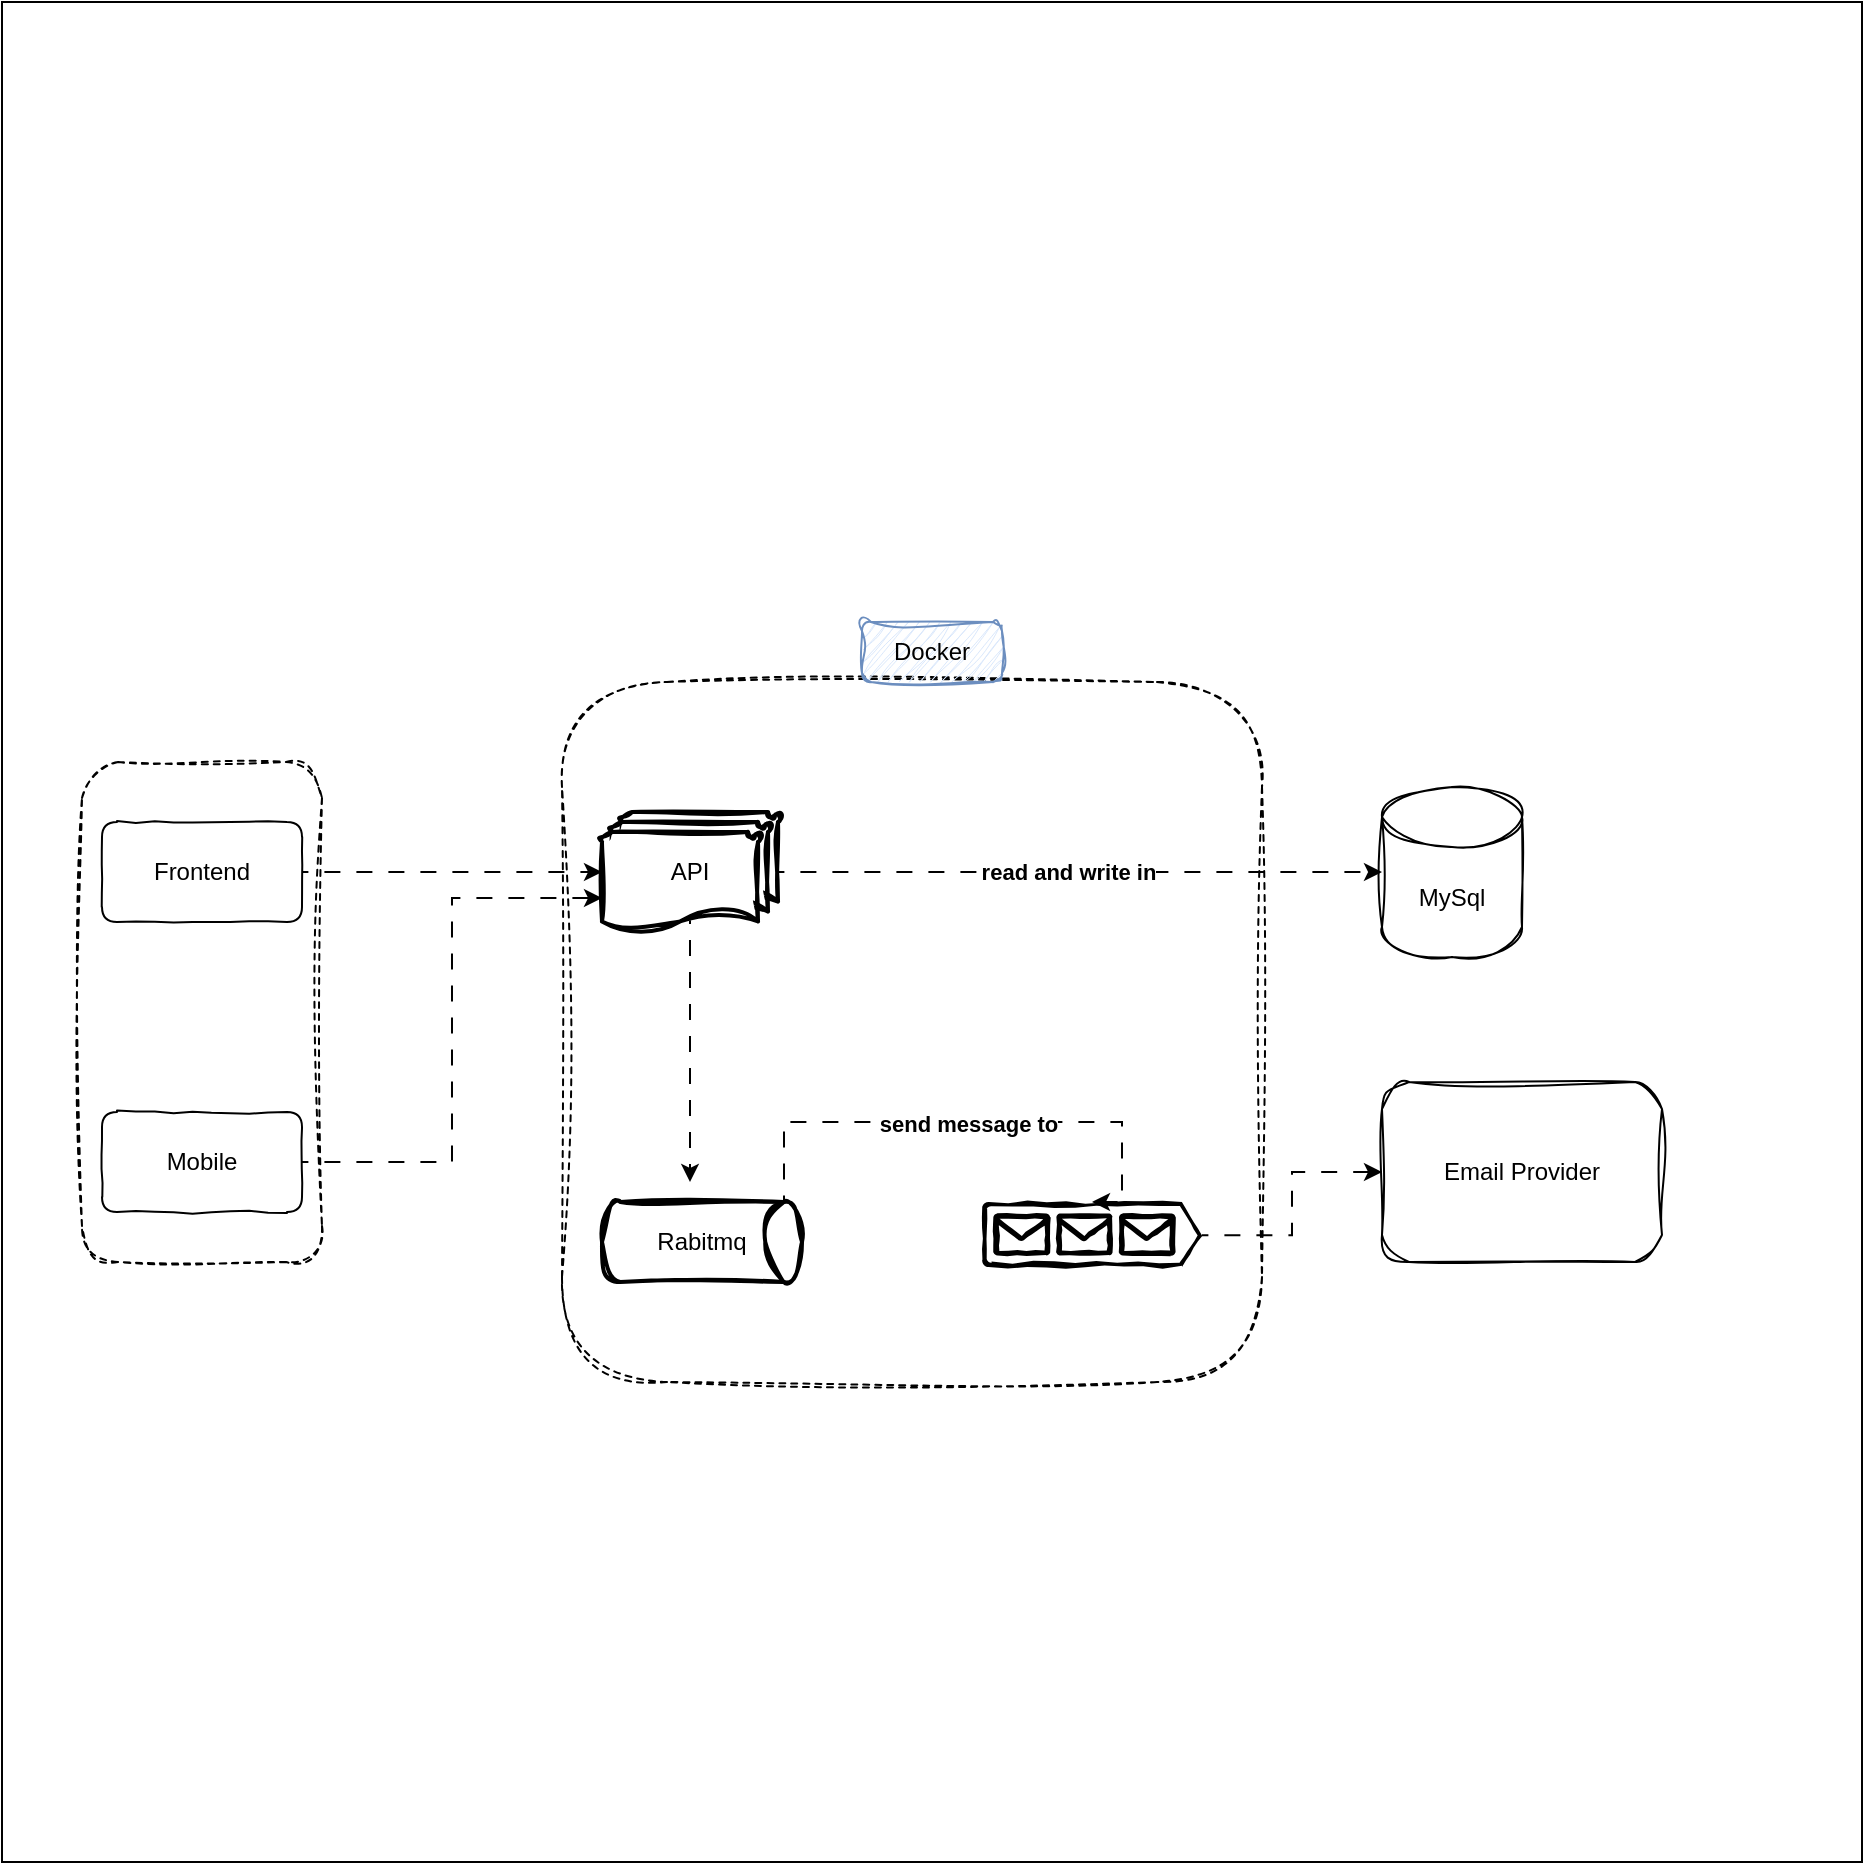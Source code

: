 <mxfile version="24.7.5">
  <diagram name="Flow" id="nE2qOdOcSx8qNVzde0AS">
    <mxGraphModel dx="1434" dy="738" grid="1" gridSize="10" guides="1" tooltips="1" connect="1" arrows="1" fold="1" page="1" pageScale="1" pageWidth="827" pageHeight="1169" math="0" shadow="0">
      <root>
        <mxCell id="0" />
        <mxCell id="1" parent="0" />
        <mxCell id="gXaxVtoaIGc4Zsm0qNW_-1" value="" style="whiteSpace=wrap;html=1;aspect=fixed;textShadow=0;labelBorderColor=none;gradientColor=none;rounded=0;" vertex="1" parent="1">
          <mxGeometry x="60" y="30" width="930" height="930" as="geometry" />
        </mxCell>
        <mxCell id="gXaxVtoaIGc4Zsm0qNW_-2" value="" style="rounded=1;whiteSpace=wrap;html=1;align=center;textShadow=0;labelBorderColor=none;sketch=1;curveFitting=1;jiggle=2;dashed=1;" vertex="1" parent="1">
          <mxGeometry x="340" y="370" width="350" height="350" as="geometry" />
        </mxCell>
        <mxCell id="gXaxVtoaIGc4Zsm0qNW_-3" value="" style="rounded=1;whiteSpace=wrap;html=1;textShadow=0;labelBorderColor=none;dashed=1;sketch=1;curveFitting=1;jiggle=2;" vertex="1" parent="1">
          <mxGeometry x="100" y="410" width="120" height="250" as="geometry" />
        </mxCell>
        <mxCell id="gXaxVtoaIGc4Zsm0qNW_-4" style="edgeStyle=orthogonalEdgeStyle;rounded=0;orthogonalLoop=1;jettySize=auto;html=1;exitX=1;exitY=0.5;exitDx=0;exitDy=0;orthogonal=0;ignoreEdge=0;noJump=0;enumerate=0;comic=0;movable=1;flowAnimation=1;textShadow=0;labelBorderColor=none;" edge="1" parent="1" source="gXaxVtoaIGc4Zsm0qNW_-5" target="gXaxVtoaIGc4Zsm0qNW_-11">
          <mxGeometry relative="1" as="geometry" />
        </mxCell>
        <mxCell id="gXaxVtoaIGc4Zsm0qNW_-5" value="Frontend" style="rounded=1;whiteSpace=wrap;html=1;textShadow=0;labelBorderColor=none;comic=1;jiggle=1;" vertex="1" parent="1">
          <mxGeometry x="110" y="440" width="100" height="50" as="geometry" />
        </mxCell>
        <mxCell id="gXaxVtoaIGc4Zsm0qNW_-6" value="Mobile" style="rounded=1;whiteSpace=wrap;html=1;textShadow=0;labelBorderColor=none;comic=1;" vertex="1" parent="1">
          <mxGeometry x="110" y="585" width="100" height="50" as="geometry" />
        </mxCell>
        <mxCell id="gXaxVtoaIGc4Zsm0qNW_-7" value="MySql" style="shape=cylinder3;whiteSpace=wrap;html=1;boundedLbl=1;backgroundOutline=1;size=15;textShadow=0;labelBorderColor=none;gradientColor=none;sketch=1;curveFitting=1;jiggle=2;autosize=0;enumerate=0;treeMoving=0;" vertex="1" parent="1">
          <mxGeometry x="750" y="422.5" width="70" height="85" as="geometry" />
        </mxCell>
        <mxCell id="gXaxVtoaIGc4Zsm0qNW_-8" style="edgeStyle=orthogonalEdgeStyle;rounded=0;orthogonalLoop=1;jettySize=auto;html=1;exitX=0.5;exitY=0.88;exitDx=0;exitDy=0;exitPerimeter=0;orthogonal=0;ignoreEdge=0;noJump=0;enumerate=0;comic=0;movable=1;flowAnimation=1;textShadow=0;labelBorderColor=none;" edge="1" parent="1" source="gXaxVtoaIGc4Zsm0qNW_-11">
          <mxGeometry relative="1" as="geometry">
            <mxPoint x="404" y="620" as="targetPoint" />
          </mxGeometry>
        </mxCell>
        <mxCell id="gXaxVtoaIGc4Zsm0qNW_-9" style="edgeStyle=orthogonalEdgeStyle;rounded=0;orthogonalLoop=1;jettySize=auto;html=1;exitX=1;exitY=0.5;exitDx=0;exitDy=0;exitPerimeter=0;orthogonal=0;ignoreEdge=0;noJump=0;enumerate=0;comic=0;movable=1;flowAnimation=1;textShadow=0;labelBorderColor=none;" edge="1" parent="1" source="gXaxVtoaIGc4Zsm0qNW_-11" target="gXaxVtoaIGc4Zsm0qNW_-7">
          <mxGeometry relative="1" as="geometry" />
        </mxCell>
        <mxCell id="gXaxVtoaIGc4Zsm0qNW_-10" value="&lt;b&gt;read and write in&lt;/b&gt;" style="edgeLabel;html=1;align=center;verticalAlign=middle;resizable=0;points=[];textShadow=0;labelBorderColor=none;" vertex="1" connectable="0" parent="gXaxVtoaIGc4Zsm0qNW_-9">
          <mxGeometry x="-0.04" relative="1" as="geometry">
            <mxPoint as="offset" />
          </mxGeometry>
        </mxCell>
        <mxCell id="gXaxVtoaIGc4Zsm0qNW_-11" value="API" style="strokeWidth=2;html=1;shape=mxgraph.flowchart.multi-document;whiteSpace=wrap;textShadow=0;labelBorderColor=none;sketch=1;curveFitting=1;jiggle=2;enumerate=0;treeMoving=0;treeFolding=0;resizeHeight=0;collapsible=0;container=0;snapToPoint=0;" vertex="1" parent="1">
          <mxGeometry x="360" y="435" width="88" height="60" as="geometry" />
        </mxCell>
        <mxCell id="gXaxVtoaIGc4Zsm0qNW_-12" value="Rabitmq" style="strokeWidth=2;html=1;shape=mxgraph.flowchart.direct_data;whiteSpace=wrap;textShadow=0;labelBorderColor=none;sketch=1;curveFitting=1;jiggle=2;shadow=0;" vertex="1" parent="1">
          <mxGeometry x="360" y="630" width="100" height="40" as="geometry" />
        </mxCell>
        <mxCell id="gXaxVtoaIGc4Zsm0qNW_-13" style="edgeStyle=orthogonalEdgeStyle;rounded=0;orthogonalLoop=1;jettySize=auto;html=1;exitX=1;exitY=0.51;exitDx=0;exitDy=0;exitPerimeter=0;entryX=0;entryY=0.5;entryDx=0;entryDy=0;flowAnimation=1;textShadow=0;labelBorderColor=none;" edge="1" parent="1" source="gXaxVtoaIGc4Zsm0qNW_-14" target="gXaxVtoaIGc4Zsm0qNW_-19">
          <mxGeometry relative="1" as="geometry" />
        </mxCell>
        <mxCell id="gXaxVtoaIGc4Zsm0qNW_-14" value="" style="verticalLabelPosition=bottom;html=1;verticalAlign=top;align=center;strokeColor=none;fillColor=#000000;shape=mxgraph.azure.queue_generic;pointerEvents=1;textShadow=0;labelBorderColor=none;collapsible=0;gradientColor=none;fillStyle=auto;noLabel=0;comic=1;" vertex="1" parent="1">
          <mxGeometry x="550" y="630" width="110" height="32.5" as="geometry" />
        </mxCell>
        <mxCell id="gXaxVtoaIGc4Zsm0qNW_-15" value="Docker" style="rounded=1;whiteSpace=wrap;html=1;fillColor=#dae8fc;strokeColor=#6c8ebf;textShadow=0;labelBorderColor=none;comic=1;sketch=1;curveFitting=1;jiggle=2;shadow=0;glass=0;" vertex="1" parent="1">
          <mxGeometry x="490" y="340" width="70" height="30" as="geometry" />
        </mxCell>
        <mxCell id="gXaxVtoaIGc4Zsm0qNW_-16" style="edgeStyle=orthogonalEdgeStyle;rounded=0;orthogonalLoop=1;jettySize=auto;html=1;exitX=0.91;exitY=0;exitDx=0;exitDy=0;exitPerimeter=0;entryX=0.5;entryY=0;entryDx=0;entryDy=0;entryPerimeter=0;orthogonal=0;ignoreEdge=0;noJump=0;enumerate=0;comic=0;movable=1;flowAnimation=1;textShadow=0;labelBorderColor=none;" edge="1" parent="1" source="gXaxVtoaIGc4Zsm0qNW_-12" target="gXaxVtoaIGc4Zsm0qNW_-14">
          <mxGeometry relative="1" as="geometry">
            <Array as="points">
              <mxPoint x="451" y="590" />
              <mxPoint x="620" y="590" />
            </Array>
          </mxGeometry>
        </mxCell>
        <mxCell id="gXaxVtoaIGc4Zsm0qNW_-17" value="&lt;b&gt;send message to&lt;/b&gt;" style="edgeLabel;html=1;align=center;verticalAlign=middle;resizable=0;points=[];textShadow=0;labelBorderColor=none;" vertex="1" connectable="0" parent="gXaxVtoaIGc4Zsm0qNW_-16">
          <mxGeometry x="-0.002" y="-1" relative="1" as="geometry">
            <mxPoint as="offset" />
          </mxGeometry>
        </mxCell>
        <mxCell id="gXaxVtoaIGc4Zsm0qNW_-18" style="edgeStyle=orthogonalEdgeStyle;rounded=0;orthogonalLoop=1;jettySize=auto;html=1;exitX=1;exitY=0.5;exitDx=0;exitDy=0;entryX=0;entryY=0.717;entryDx=0;entryDy=0;entryPerimeter=0;flowAnimation=1;textShadow=0;labelBorderColor=none;" edge="1" parent="1" source="gXaxVtoaIGc4Zsm0qNW_-6" target="gXaxVtoaIGc4Zsm0qNW_-11">
          <mxGeometry relative="1" as="geometry" />
        </mxCell>
        <mxCell id="gXaxVtoaIGc4Zsm0qNW_-19" value="Email Provider" style="rounded=1;whiteSpace=wrap;html=1;textShadow=0;labelBorderColor=none;glass=0;sketch=1;curveFitting=1;jiggle=2;" vertex="1" parent="1">
          <mxGeometry x="750" y="570" width="140" height="90" as="geometry" />
        </mxCell>
      </root>
    </mxGraphModel>
  </diagram>
</mxfile>
